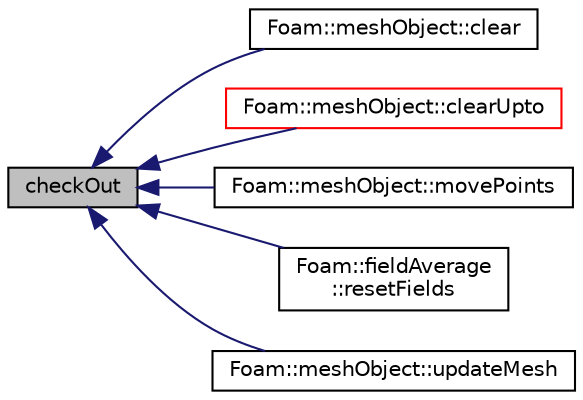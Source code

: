 digraph "checkOut"
{
  bgcolor="transparent";
  edge [fontname="Helvetica",fontsize="10",labelfontname="Helvetica",labelfontsize="10"];
  node [fontname="Helvetica",fontsize="10",shape=record];
  rankdir="LR";
  Node1 [label="checkOut",height=0.2,width=0.4,color="black", fillcolor="grey75", style="filled", fontcolor="black"];
  Node1 -> Node2 [dir="back",color="midnightblue",fontsize="10",style="solid",fontname="Helvetica"];
  Node2 [label="Foam::meshObject::clear",height=0.2,width=0.4,color="black",URL="$a01466.html#a680fb9c4fc2cc88395e087ad5804e5a5"];
  Node1 -> Node3 [dir="back",color="midnightblue",fontsize="10",style="solid",fontname="Helvetica"];
  Node3 [label="Foam::meshObject::clearUpto",height=0.2,width=0.4,color="red",URL="$a01466.html#a0dc06f14bf957cd6ad1714a838338857",tooltip="Clear all meshObject derived from FromType up to (but not including) "];
  Node1 -> Node4 [dir="back",color="midnightblue",fontsize="10",style="solid",fontname="Helvetica"];
  Node4 [label="Foam::meshObject::movePoints",height=0.2,width=0.4,color="black",URL="$a01466.html#a1f0776a32a30d50c5b33489cb05f4d11"];
  Node1 -> Node5 [dir="back",color="midnightblue",fontsize="10",style="solid",fontname="Helvetica"];
  Node5 [label="Foam::fieldAverage\l::resetFields",height=0.2,width=0.4,color="black",URL="$a00757.html#aba5fbc3ac9cbf0cef1a693db7431c0c4",tooltip="Checkout fields (causes deletion) from the database. "];
  Node1 -> Node6 [dir="back",color="midnightblue",fontsize="10",style="solid",fontname="Helvetica"];
  Node6 [label="Foam::meshObject::updateMesh",height=0.2,width=0.4,color="black",URL="$a01466.html#a35d9e31943796db6cf19e39e089af8c2"];
}
